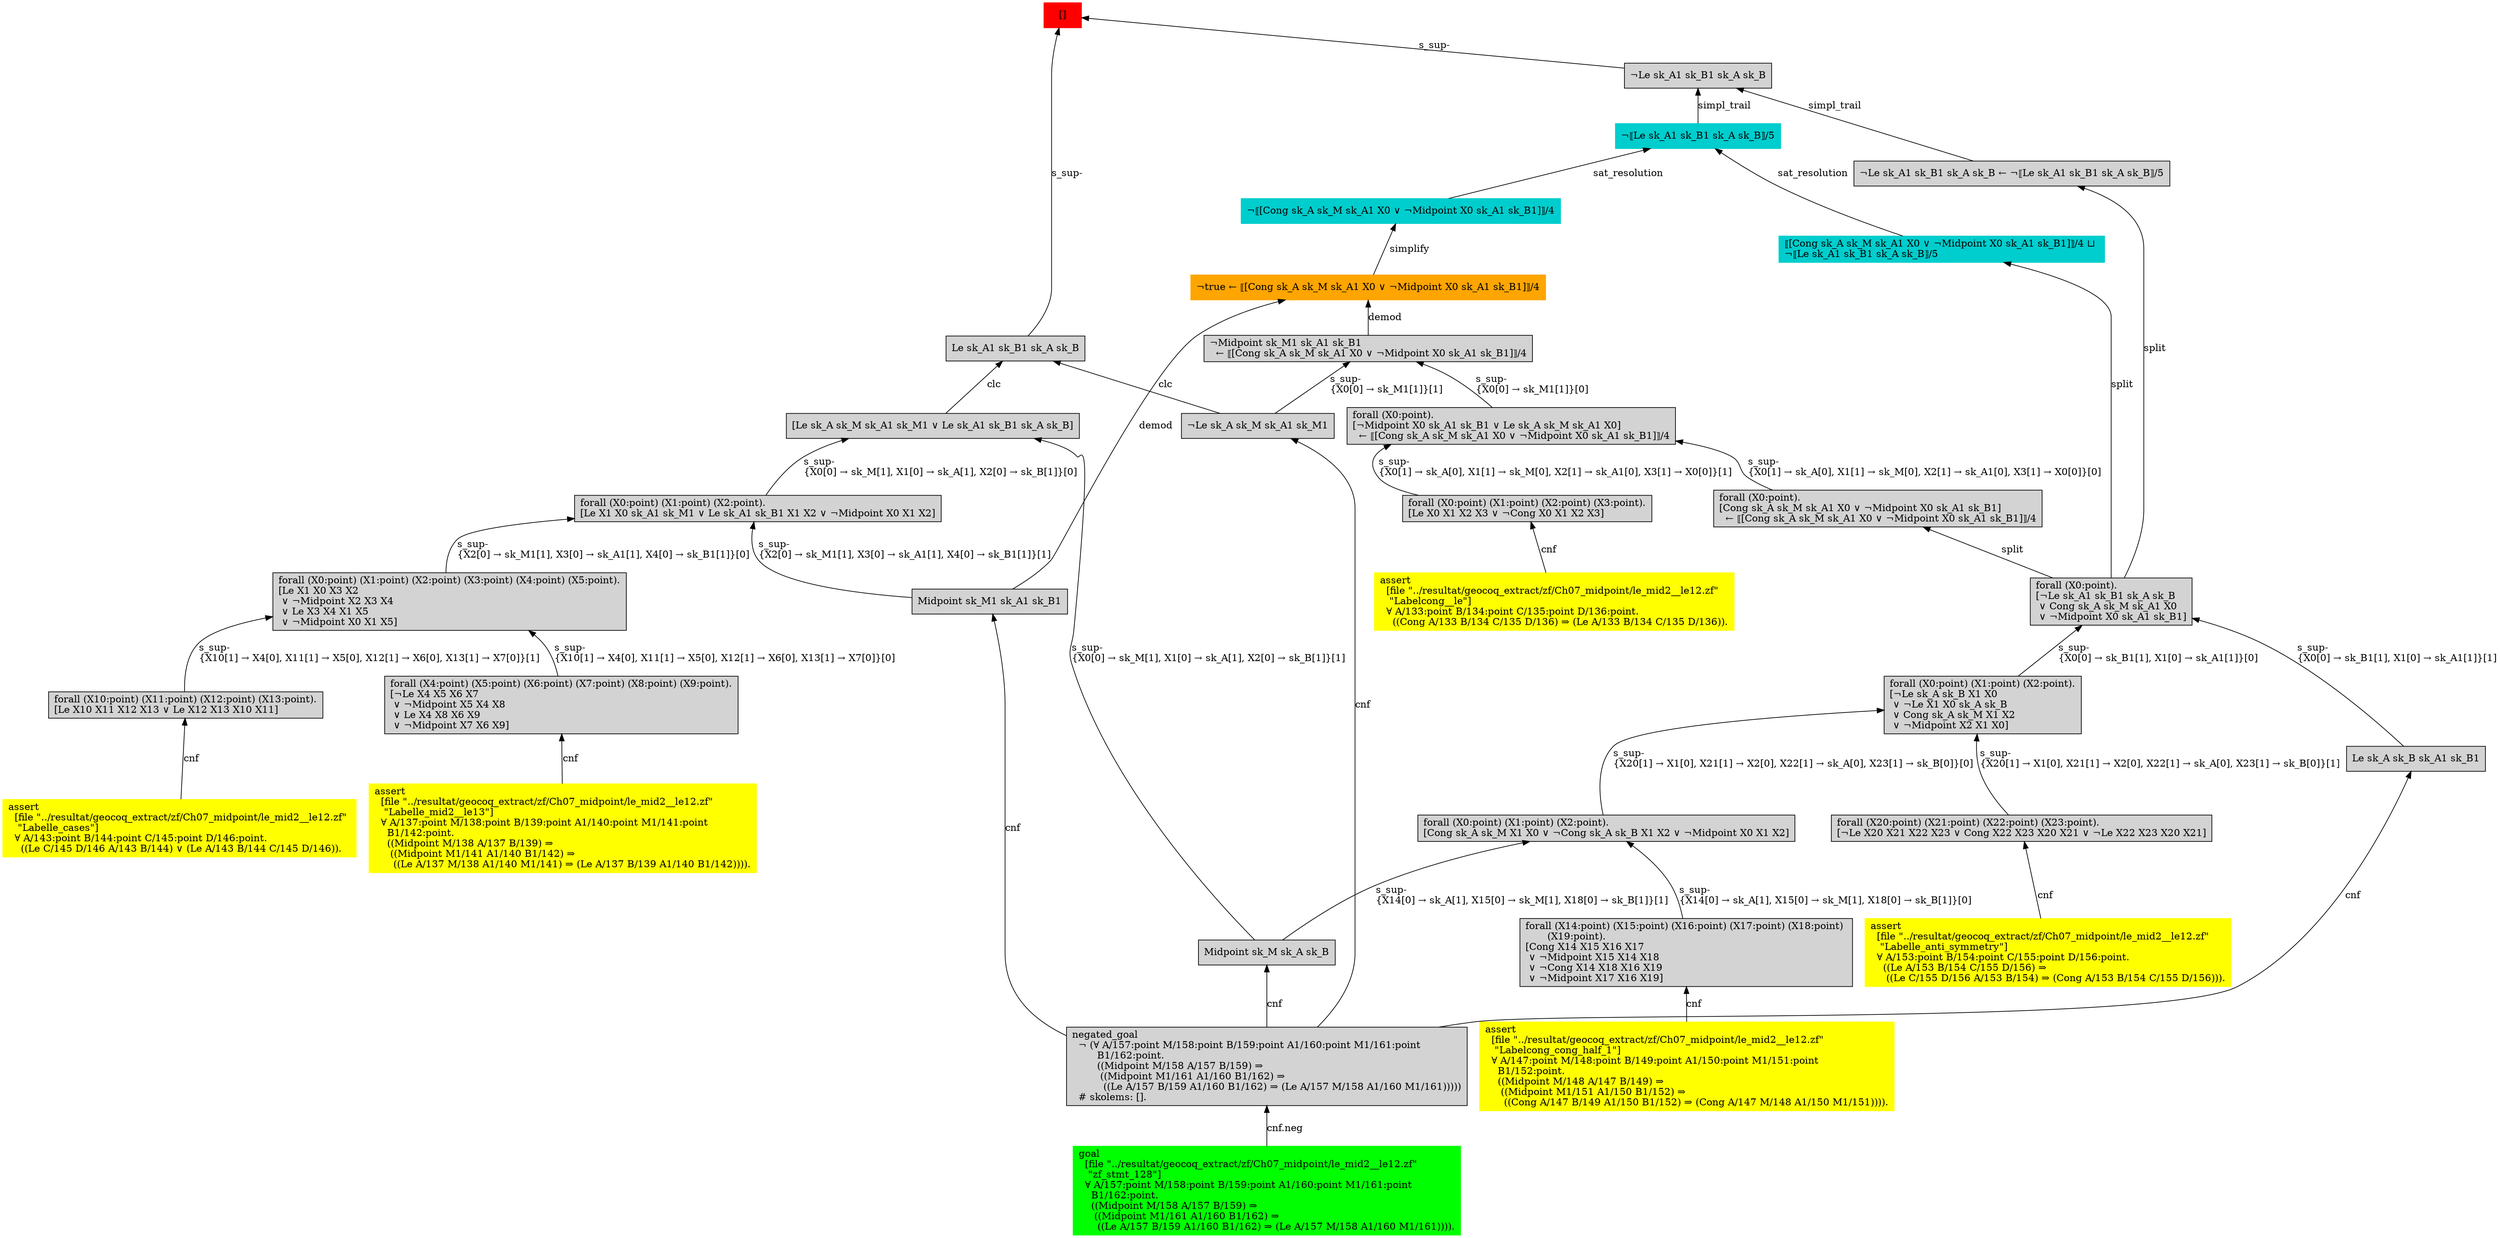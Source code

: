 digraph "unsat_graph" {
  vertex_0 [color=red, label="[]", shape=box, style=filled];
  vertex_0 -> vertex_1 [label="s_sup-\l", dir="back"];
  vertex_1 [shape=box, label="¬Le sk_A1 sk_B1 sk_A sk_B\l", style=filled];
  vertex_1 -> vertex_2 [label="simpl_trail", dir="back"];
  vertex_2 [color=cyan3, shape=box, label="¬⟦Le sk_A1 sk_B1 sk_A sk_B⟧/5\l", style=filled];
  vertex_2 -> vertex_3 [label="sat_resolution", dir="back"];
  vertex_3 [color=cyan3, shape=box, label="¬⟦[Cong sk_A sk_M sk_A1 X0 ∨ ¬Midpoint X0 sk_A1 sk_B1]⟧/4\l", style=filled];
  vertex_3 -> vertex_4 [label="simplify", dir="back"];
  vertex_4 [color=orange, shape=box, label="¬true ← ⟦[Cong sk_A sk_M sk_A1 X0 ∨ ¬Midpoint X0 sk_A1 sk_B1]⟧/4\l", style=filled];
  vertex_4 -> vertex_5 [label="demod", dir="back"];
  vertex_5 [shape=box, label="Midpoint sk_M1 sk_A1 sk_B1\l", style=filled];
  vertex_5 -> vertex_6 [label="cnf", dir="back"];
  vertex_6 [shape=box, label="negated_goal\l  ¬ (∀ A/157:point M/158:point B/159:point A1/160:point M1/161:point \l        B1/162:point.\l        ((Midpoint M/158 A/157 B/159) ⇒\l         ((Midpoint M1/161 A1/160 B1/162) ⇒\l          ((Le A/157 B/159 A1/160 B1/162) ⇒ (Le A/157 M/158 A1/160 M1/161)))))\l  # skolems: [].\l", style=filled];
  vertex_6 -> vertex_7 [label="cnf.neg", dir="back"];
  vertex_7 [color=green, shape=box, label="goal\l  [file \"../resultat/geocoq_extract/zf/Ch07_midpoint/le_mid2__le12.zf\" \l   \"zf_stmt_128\"]\l  ∀ A/157:point M/158:point B/159:point A1/160:point M1/161:point \l    B1/162:point.\l    ((Midpoint M/158 A/157 B/159) ⇒\l     ((Midpoint M1/161 A1/160 B1/162) ⇒\l      ((Le A/157 B/159 A1/160 B1/162) ⇒ (Le A/157 M/158 A1/160 M1/161)))).\l", style=filled];
  vertex_4 -> vertex_8 [label="demod", dir="back"];
  vertex_8 [shape=box, label="¬Midpoint sk_M1 sk_A1 sk_B1\l  ← ⟦[Cong sk_A sk_M sk_A1 X0 ∨ ¬Midpoint X0 sk_A1 sk_B1]⟧/4\l", style=filled];
  vertex_8 -> vertex_9 [label="s_sup-\l\{X0[0] → sk_M1[1]\}[1]\l", dir="back"];
  vertex_9 [shape=box, label="¬Le sk_A sk_M sk_A1 sk_M1\l", style=filled];
  vertex_9 -> vertex_6 [label="cnf", dir="back"];
  vertex_8 -> vertex_10 [label="s_sup-\l\{X0[0] → sk_M1[1]\}[0]\l", dir="back"];
  vertex_10 [shape=box, label="forall (X0:point).\l[¬Midpoint X0 sk_A1 sk_B1 ∨ Le sk_A sk_M sk_A1 X0]\l  ← ⟦[Cong sk_A sk_M sk_A1 X0 ∨ ¬Midpoint X0 sk_A1 sk_B1]⟧/4\l", style=filled];
  vertex_10 -> vertex_11 [label="s_sup-\l\{X0[1] → sk_A[0], X1[1] → sk_M[0], X2[1] → sk_A1[0], X3[1] → X0[0]\}[1]\l", dir="back"];
  vertex_11 [shape=box, label="forall (X0:point) (X1:point) (X2:point) (X3:point).\l[Le X0 X1 X2 X3 ∨ ¬Cong X0 X1 X2 X3]\l", style=filled];
  vertex_11 -> vertex_12 [label="cnf", dir="back"];
  vertex_12 [color=yellow, shape=box, label="assert\l  [file \"../resultat/geocoq_extract/zf/Ch07_midpoint/le_mid2__le12.zf\" \l   \"Labelcong__le\"]\l  ∀ A/133:point B/134:point C/135:point D/136:point.\l    ((Cong A/133 B/134 C/135 D/136) ⇒ (Le A/133 B/134 C/135 D/136)).\l", style=filled];
  vertex_10 -> vertex_13 [label="s_sup-\l\{X0[1] → sk_A[0], X1[1] → sk_M[0], X2[1] → sk_A1[0], X3[1] → X0[0]\}[0]\l", dir="back"];
  vertex_13 [shape=box, label="forall (X0:point).\l[Cong sk_A sk_M sk_A1 X0 ∨ ¬Midpoint X0 sk_A1 sk_B1]\l  ← ⟦[Cong sk_A sk_M sk_A1 X0 ∨ ¬Midpoint X0 sk_A1 sk_B1]⟧/4\l", style=filled];
  vertex_13 -> vertex_14 [label="split", dir="back"];
  vertex_14 [shape=box, label="forall (X0:point).\l[¬Le sk_A1 sk_B1 sk_A sk_B\l ∨ Cong sk_A sk_M sk_A1 X0\l ∨ ¬Midpoint X0 sk_A1 sk_B1]\l", style=filled];
  vertex_14 -> vertex_15 [label="s_sup-\l\{X0[0] → sk_B1[1], X1[0] → sk_A1[1]\}[0]\l", dir="back"];
  vertex_15 [shape=box, label="forall (X0:point) (X1:point) (X2:point).\l[¬Le sk_A sk_B X1 X0\l ∨ ¬Le X1 X0 sk_A sk_B\l ∨ Cong sk_A sk_M X1 X2\l ∨ ¬Midpoint X2 X1 X0]\l", style=filled];
  vertex_15 -> vertex_16 [label="s_sup-\l\{X20[1] → X1[0], X21[1] → X2[0], X22[1] → sk_A[0], X23[1] → sk_B[0]\}[0]\l", dir="back"];
  vertex_16 [shape=box, label="forall (X0:point) (X1:point) (X2:point).\l[Cong sk_A sk_M X1 X0 ∨ ¬Cong sk_A sk_B X1 X2 ∨ ¬Midpoint X0 X1 X2]\l", style=filled];
  vertex_16 -> vertex_17 [label="s_sup-\l\{X14[0] → sk_A[1], X15[0] → sk_M[1], X18[0] → sk_B[1]\}[0]\l", dir="back"];
  vertex_17 [shape=box, label="forall (X14:point) (X15:point) (X16:point) (X17:point) (X18:point) \l       (X19:point).\l[Cong X14 X15 X16 X17\l ∨ ¬Midpoint X15 X14 X18\l ∨ ¬Cong X14 X18 X16 X19\l ∨ ¬Midpoint X17 X16 X19]\l", style=filled];
  vertex_17 -> vertex_18 [label="cnf", dir="back"];
  vertex_18 [color=yellow, shape=box, label="assert\l  [file \"../resultat/geocoq_extract/zf/Ch07_midpoint/le_mid2__le12.zf\" \l   \"Labelcong_cong_half_1\"]\l  ∀ A/147:point M/148:point B/149:point A1/150:point M1/151:point \l    B1/152:point.\l    ((Midpoint M/148 A/147 B/149) ⇒\l     ((Midpoint M1/151 A1/150 B1/152) ⇒\l      ((Cong A/147 B/149 A1/150 B1/152) ⇒ (Cong A/147 M/148 A1/150 M1/151)))).\l", style=filled];
  vertex_16 -> vertex_19 [label="s_sup-\l\{X14[0] → sk_A[1], X15[0] → sk_M[1], X18[0] → sk_B[1]\}[1]\l", dir="back"];
  vertex_19 [shape=box, label="Midpoint sk_M sk_A sk_B\l", style=filled];
  vertex_19 -> vertex_6 [label="cnf", dir="back"];
  vertex_15 -> vertex_20 [label="s_sup-\l\{X20[1] → X1[0], X21[1] → X2[0], X22[1] → sk_A[0], X23[1] → sk_B[0]\}[1]\l", dir="back"];
  vertex_20 [shape=box, label="forall (X20:point) (X21:point) (X22:point) (X23:point).\l[¬Le X20 X21 X22 X23 ∨ Cong X22 X23 X20 X21 ∨ ¬Le X22 X23 X20 X21]\l", style=filled];
  vertex_20 -> vertex_21 [label="cnf", dir="back"];
  vertex_21 [color=yellow, shape=box, label="assert\l  [file \"../resultat/geocoq_extract/zf/Ch07_midpoint/le_mid2__le12.zf\" \l   \"Labelle_anti_symmetry\"]\l  ∀ A/153:point B/154:point C/155:point D/156:point.\l    ((Le A/153 B/154 C/155 D/156) ⇒\l     ((Le C/155 D/156 A/153 B/154) ⇒ (Cong A/153 B/154 C/155 D/156))).\l", style=filled];
  vertex_14 -> vertex_22 [label="s_sup-\l\{X0[0] → sk_B1[1], X1[0] → sk_A1[1]\}[1]\l", dir="back"];
  vertex_22 [shape=box, label="Le sk_A sk_B sk_A1 sk_B1\l", style=filled];
  vertex_22 -> vertex_6 [label="cnf", dir="back"];
  vertex_2 -> vertex_23 [label="sat_resolution", dir="back"];
  vertex_23 [color=cyan3, shape=box, label="⟦[Cong sk_A sk_M sk_A1 X0 ∨ ¬Midpoint X0 sk_A1 sk_B1]⟧/4 ⊔ \l¬⟦Le sk_A1 sk_B1 sk_A sk_B⟧/5\l", style=filled];
  vertex_23 -> vertex_14 [label="split", dir="back"];
  vertex_1 -> vertex_24 [label="simpl_trail", dir="back"];
  vertex_24 [shape=box, label="¬Le sk_A1 sk_B1 sk_A sk_B ← ¬⟦Le sk_A1 sk_B1 sk_A sk_B⟧/5\l", style=filled];
  vertex_24 -> vertex_14 [label="split", dir="back"];
  vertex_0 -> vertex_25 [label="s_sup-\l", dir="back"];
  vertex_25 [shape=box, label="Le sk_A1 sk_B1 sk_A sk_B\l", style=filled];
  vertex_25 -> vertex_9 [label="clc", dir="back"];
  vertex_25 -> vertex_26 [label="clc", dir="back"];
  vertex_26 [shape=box, label="[Le sk_A sk_M sk_A1 sk_M1 ∨ Le sk_A1 sk_B1 sk_A sk_B]\l", style=filled];
  vertex_26 -> vertex_27 [label="s_sup-\l\{X0[0] → sk_M[1], X1[0] → sk_A[1], X2[0] → sk_B[1]\}[0]\l", dir="back"];
  vertex_27 [shape=box, label="forall (X0:point) (X1:point) (X2:point).\l[Le X1 X0 sk_A1 sk_M1 ∨ Le sk_A1 sk_B1 X1 X2 ∨ ¬Midpoint X0 X1 X2]\l", style=filled];
  vertex_27 -> vertex_28 [label="s_sup-\l\{X2[0] → sk_M1[1], X3[0] → sk_A1[1], X4[0] → sk_B1[1]\}[0]\l", dir="back"];
  vertex_28 [shape=box, label="forall (X0:point) (X1:point) (X2:point) (X3:point) (X4:point) (X5:point).\l[Le X1 X0 X3 X2\l ∨ ¬Midpoint X2 X3 X4\l ∨ Le X3 X4 X1 X5\l ∨ ¬Midpoint X0 X1 X5]\l", style=filled];
  vertex_28 -> vertex_29 [label="s_sup-\l\{X10[1] → X4[0], X11[1] → X5[0], X12[1] → X6[0], X13[1] → X7[0]\}[0]\l", dir="back"];
  vertex_29 [shape=box, label="forall (X4:point) (X5:point) (X6:point) (X7:point) (X8:point) (X9:point).\l[¬Le X4 X5 X6 X7\l ∨ ¬Midpoint X5 X4 X8\l ∨ Le X4 X8 X6 X9\l ∨ ¬Midpoint X7 X6 X9]\l", style=filled];
  vertex_29 -> vertex_30 [label="cnf", dir="back"];
  vertex_30 [color=yellow, shape=box, label="assert\l  [file \"../resultat/geocoq_extract/zf/Ch07_midpoint/le_mid2__le12.zf\" \l   \"Labelle_mid2__le13\"]\l  ∀ A/137:point M/138:point B/139:point A1/140:point M1/141:point \l    B1/142:point.\l    ((Midpoint M/138 A/137 B/139) ⇒\l     ((Midpoint M1/141 A1/140 B1/142) ⇒\l      ((Le A/137 M/138 A1/140 M1/141) ⇒ (Le A/137 B/139 A1/140 B1/142)))).\l", style=filled];
  vertex_28 -> vertex_31 [label="s_sup-\l\{X10[1] → X4[0], X11[1] → X5[0], X12[1] → X6[0], X13[1] → X7[0]\}[1]\l", dir="back"];
  vertex_31 [shape=box, label="forall (X10:point) (X11:point) (X12:point) (X13:point).\l[Le X10 X11 X12 X13 ∨ Le X12 X13 X10 X11]\l", style=filled];
  vertex_31 -> vertex_32 [label="cnf", dir="back"];
  vertex_32 [color=yellow, shape=box, label="assert\l  [file \"../resultat/geocoq_extract/zf/Ch07_midpoint/le_mid2__le12.zf\" \l   \"Labelle_cases\"]\l  ∀ A/143:point B/144:point C/145:point D/146:point.\l    ((Le C/145 D/146 A/143 B/144) ∨ (Le A/143 B/144 C/145 D/146)).\l", style=filled];
  vertex_27 -> vertex_5 [label="s_sup-\l\{X2[0] → sk_M1[1], X3[0] → sk_A1[1], X4[0] → sk_B1[1]\}[1]\l", dir="back"];
  vertex_26 -> vertex_19 [label="s_sup-\l\{X0[0] → sk_M[1], X1[0] → sk_A[1], X2[0] → sk_B[1]\}[1]\l", dir="back"];
  }


